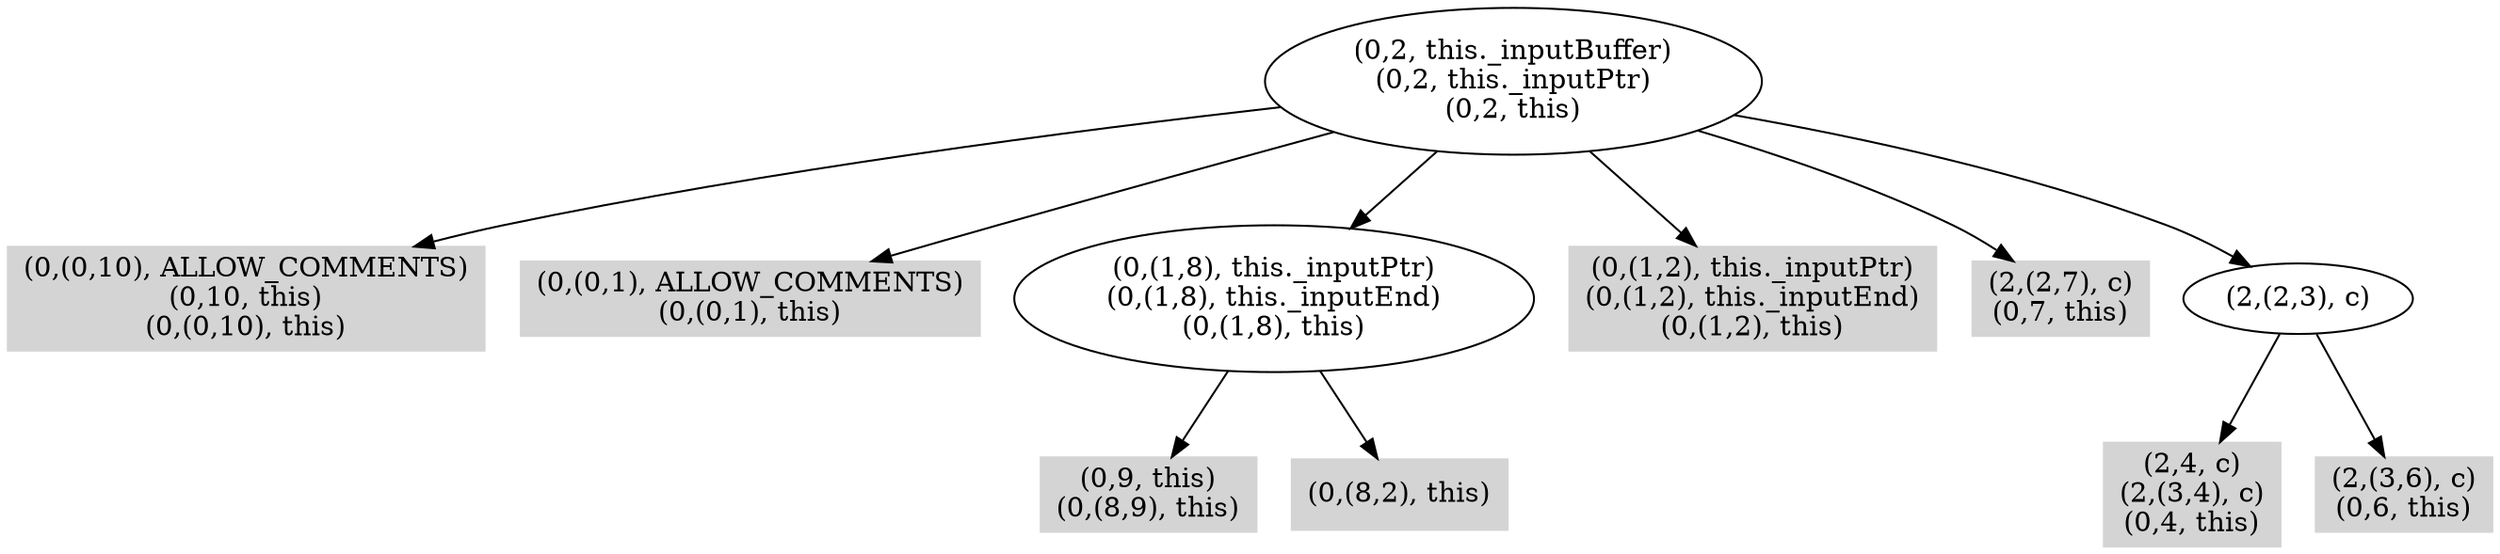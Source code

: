 digraph { 
1799 [shape=box,style=filled,color=".0 .0 .83",label="(0,(0,10), ALLOW_COMMENTS)\n(0,10, this)\n(0,(0,10), this)"];
1800 [shape=box,style=filled,color=".0 .0 .83",label="(0,(0,1), ALLOW_COMMENTS)\n(0,(0,1), this)"];
1801 [shape=box,style=filled,color=".0 .0 .83",label="(0,9, this)\n(0,(8,9), this)"];
1802 [shape=box,style=filled,color=".0 .0 .83",label="(0,(8,2), this)"];
1803 [label="(0,(1,8), this._inputPtr)\n(0,(1,8), this._inputEnd)\n(0,(1,8), this)"];
1804 [shape=box,style=filled,color=".0 .0 .83",label="(0,(1,2), this._inputPtr)\n(0,(1,2), this._inputEnd)\n(0,(1,2), this)"];
1805 [shape=box,style=filled,color=".0 .0 .83",label="(2,4, c)\n(2,(3,4), c)\n(0,4, this)"];
1806 [shape=box,style=filled,color=".0 .0 .83",label="(2,(3,6), c)\n(0,6, this)"];
1807 [shape=box,style=filled,color=".0 .0 .83",label="(2,(2,7), c)\n(0,7, this)"];
1808 [label="(2,(2,3), c)"];
1809 [label="(0,2, this._inputBuffer)\n(0,2, this._inputPtr)\n(0,2, this)"];
1803 -> 1801;
1803 -> 1802;
1808 -> 1805;
1808 -> 1806;
1809 -> 1799;
1809 -> 1800;
1809 -> 1803;
1809 -> 1804;
1809 -> 1807;
1809 -> 1808;
}